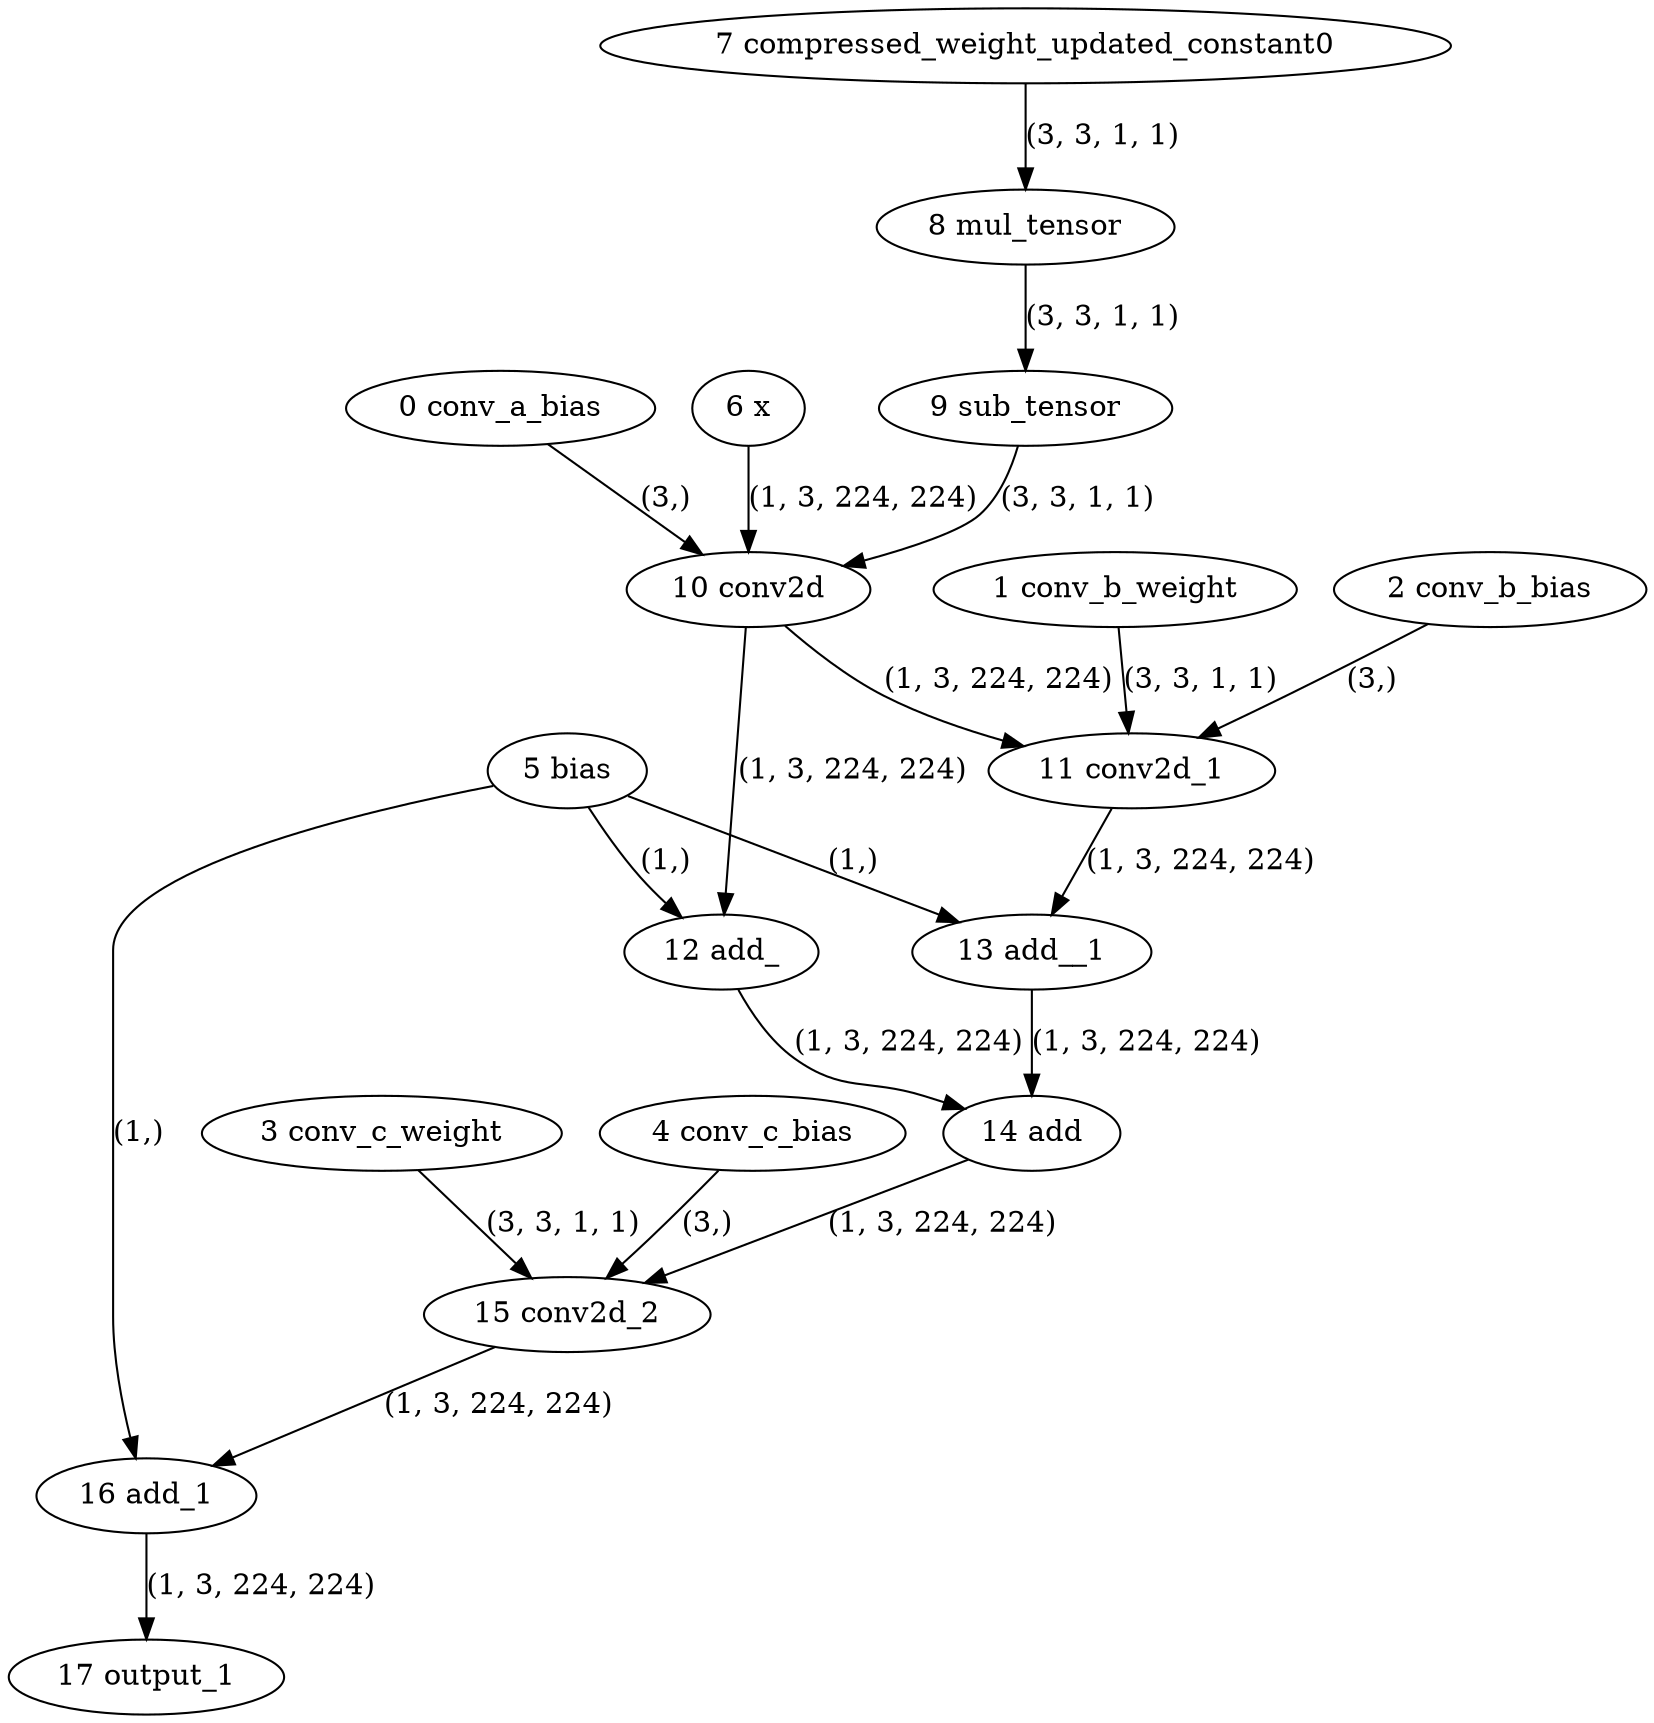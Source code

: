 strict digraph  {
"0 conv_a_bias" [id=0, type=get_attr];
"1 conv_b_weight" [id=1, type=get_attr];
"2 conv_b_bias" [id=2, type=get_attr];
"3 conv_c_weight" [id=3, type=get_attr];
"4 conv_c_bias" [id=4, type=get_attr];
"5 bias" [id=5, type=get_attr];
"6 x" [id=6, type=input];
"7 compressed_weight_updated_constant0" [id=7, type=get_attr];
"8 mul_tensor" [id=8, type=mul];
"9 sub_tensor" [id=9, type=sub];
"10 conv2d" [id=10, type=conv2d];
"11 conv2d_1" [id=11, type=conv2d];
"12 add_" [id=12, type=add_];
"13 add__1" [id=13, type=add_];
"14 add" [id=14, type=add];
"15 conv2d_2" [id=15, type=conv2d];
"16 add_1" [id=16, type=add];
"17 output_1" [id=17, type=output];
"0 conv_a_bias" -> "10 conv2d"  [label="(3,)", style=solid];
"1 conv_b_weight" -> "11 conv2d_1"  [label="(3, 3, 1, 1)", style=solid];
"2 conv_b_bias" -> "11 conv2d_1"  [label="(3,)", style=solid];
"3 conv_c_weight" -> "15 conv2d_2"  [label="(3, 3, 1, 1)", style=solid];
"4 conv_c_bias" -> "15 conv2d_2"  [label="(3,)", style=solid];
"5 bias" -> "12 add_"  [label="(1,)", style=solid];
"5 bias" -> "13 add__1"  [label="(1,)", style=solid];
"5 bias" -> "16 add_1"  [label="(1,)", style=solid];
"6 x" -> "10 conv2d"  [label="(1, 3, 224, 224)", style=solid];
"7 compressed_weight_updated_constant0" -> "8 mul_tensor"  [label="(3, 3, 1, 1)", style=solid];
"8 mul_tensor" -> "9 sub_tensor"  [label="(3, 3, 1, 1)", style=solid];
"9 sub_tensor" -> "10 conv2d"  [label="(3, 3, 1, 1)", style=solid];
"10 conv2d" -> "11 conv2d_1"  [label="(1, 3, 224, 224)", style=solid];
"10 conv2d" -> "12 add_"  [label="(1, 3, 224, 224)", style=solid];
"11 conv2d_1" -> "13 add__1"  [label="(1, 3, 224, 224)", style=solid];
"12 add_" -> "14 add"  [label="(1, 3, 224, 224)", style=solid];
"13 add__1" -> "14 add"  [label="(1, 3, 224, 224)", style=solid];
"14 add" -> "15 conv2d_2"  [label="(1, 3, 224, 224)", style=solid];
"15 conv2d_2" -> "16 add_1"  [label="(1, 3, 224, 224)", style=solid];
"16 add_1" -> "17 output_1"  [label="(1, 3, 224, 224)", style=solid];
}
